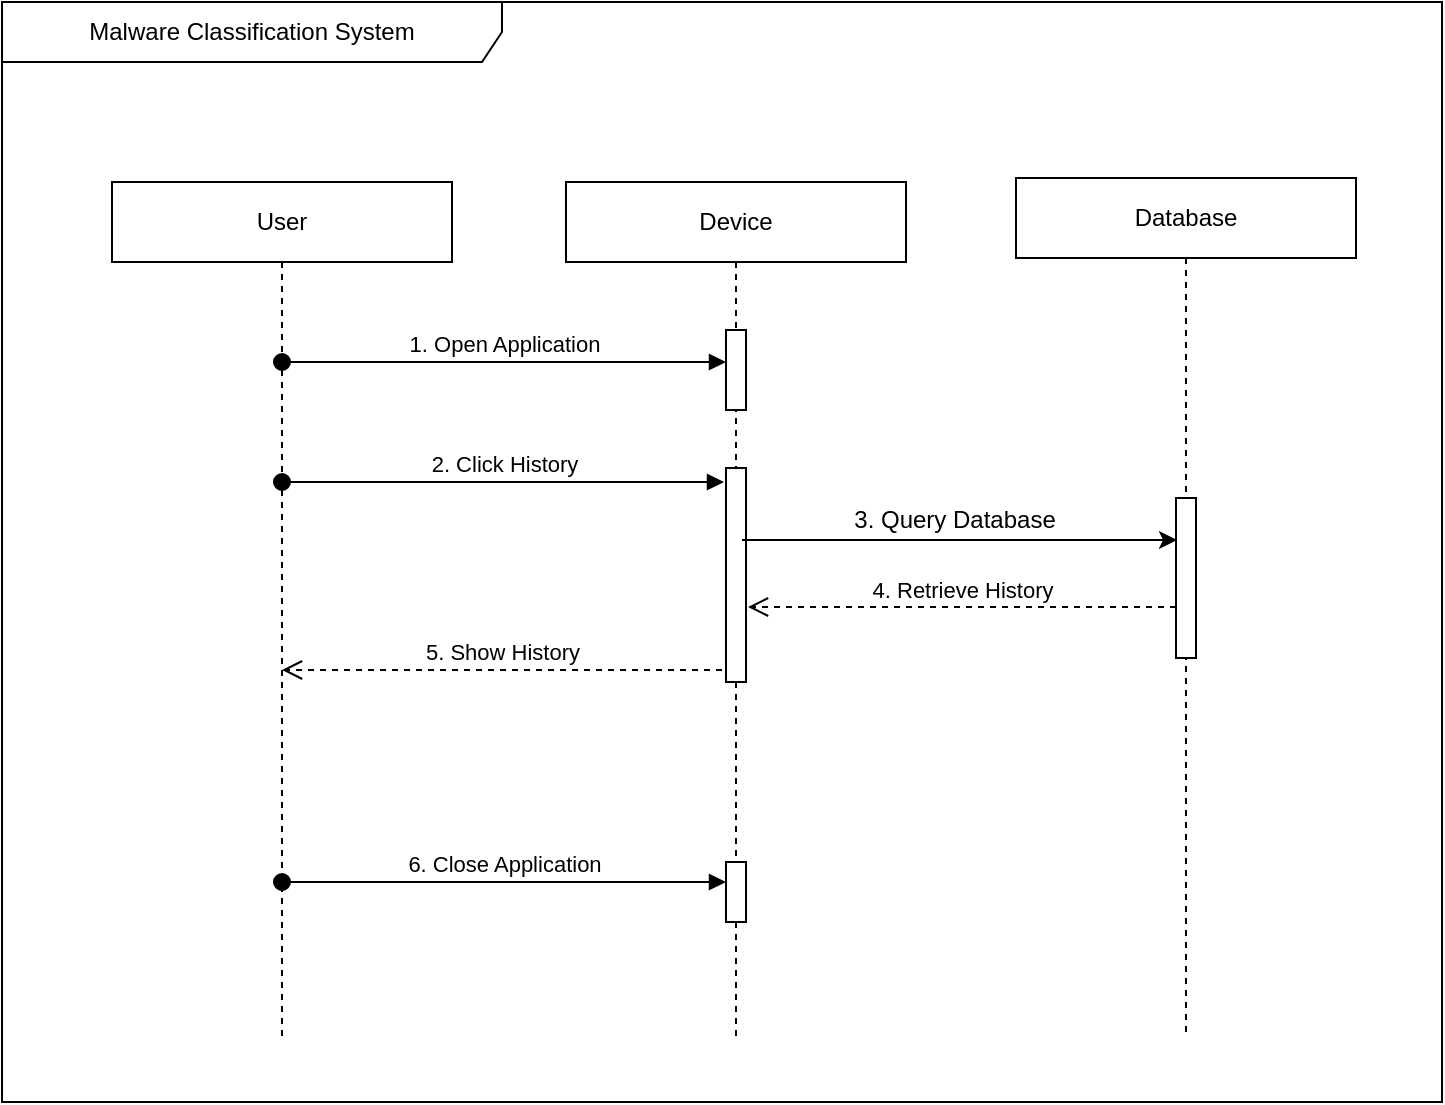 <mxfile version="22.1.7" type="google">
  <diagram name="Page-1" id="2YBvvXClWsGukQMizWep">
    <mxGraphModel grid="1" page="1" gridSize="10" guides="1" tooltips="1" connect="1" arrows="1" fold="1" pageScale="1" pageWidth="850" pageHeight="1100" math="0" shadow="0">
      <root>
        <mxCell id="0" />
        <mxCell id="1" parent="0" />
        <mxCell id="aM9ryv3xv72pqoxQDRHE-1" value="User" style="shape=umlLifeline;perimeter=lifelinePerimeter;whiteSpace=wrap;html=1;container=0;dropTarget=0;collapsible=0;recursiveResize=0;outlineConnect=0;portConstraint=eastwest;newEdgeStyle={&quot;edgeStyle&quot;:&quot;elbowEdgeStyle&quot;,&quot;elbow&quot;:&quot;vertical&quot;,&quot;curved&quot;:0,&quot;rounded&quot;:0};" vertex="1" parent="1">
          <mxGeometry x="135" y="130" width="170" height="430" as="geometry" />
        </mxCell>
        <mxCell id="_NcEqx5RvNSgbIZXufr2-2" value="Device" style="shape=umlLifeline;perimeter=lifelinePerimeter;whiteSpace=wrap;html=1;container=0;dropTarget=0;collapsible=0;recursiveResize=0;outlineConnect=0;portConstraint=eastwest;newEdgeStyle={&quot;edgeStyle&quot;:&quot;elbowEdgeStyle&quot;,&quot;elbow&quot;:&quot;vertical&quot;,&quot;curved&quot;:0,&quot;rounded&quot;:0};" vertex="1" parent="1">
          <mxGeometry x="362" y="130" width="170" height="430" as="geometry" />
        </mxCell>
        <mxCell id="_NcEqx5RvNSgbIZXufr2-3" value="" style="html=1;points=[];perimeter=orthogonalPerimeter;outlineConnect=0;targetShapes=umlLifeline;portConstraint=eastwest;newEdgeStyle={&quot;edgeStyle&quot;:&quot;elbowEdgeStyle&quot;,&quot;elbow&quot;:&quot;vertical&quot;,&quot;curved&quot;:0,&quot;rounded&quot;:0};" vertex="1" parent="_NcEqx5RvNSgbIZXufr2-2">
          <mxGeometry x="80" y="74" width="10" height="40" as="geometry" />
        </mxCell>
        <mxCell id="_NcEqx5RvNSgbIZXufr2-4" value="1. Open Application" style="html=1;verticalAlign=bottom;startArrow=oval;endArrow=block;startSize=8;edgeStyle=elbowEdgeStyle;elbow=vertical;curved=0;rounded=0;" edge="1" parent="_NcEqx5RvNSgbIZXufr2-2">
          <mxGeometry relative="1" as="geometry">
            <mxPoint x="-142" y="90" as="sourcePoint" />
            <Array as="points" />
            <mxPoint x="80" y="90" as="targetPoint" />
          </mxGeometry>
        </mxCell>
        <mxCell id="_NcEqx5RvNSgbIZXufr2-8" value="" style="html=1;points=[];perimeter=orthogonalPerimeter;outlineConnect=0;targetShapes=umlLifeline;portConstraint=eastwest;newEdgeStyle={&quot;edgeStyle&quot;:&quot;elbowEdgeStyle&quot;,&quot;elbow&quot;:&quot;vertical&quot;,&quot;curved&quot;:0,&quot;rounded&quot;:0};" vertex="1" parent="_NcEqx5RvNSgbIZXufr2-2">
          <mxGeometry x="80" y="143" width="10" height="107" as="geometry" />
        </mxCell>
        <mxCell id="_NcEqx5RvNSgbIZXufr2-26" value="" style="html=1;points=[];perimeter=orthogonalPerimeter;outlineConnect=0;targetShapes=umlLifeline;portConstraint=eastwest;newEdgeStyle={&quot;edgeStyle&quot;:&quot;elbowEdgeStyle&quot;,&quot;elbow&quot;:&quot;vertical&quot;,&quot;curved&quot;:0,&quot;rounded&quot;:0};" vertex="1" parent="_NcEqx5RvNSgbIZXufr2-2">
          <mxGeometry x="80" y="340" width="10" height="30" as="geometry" />
        </mxCell>
        <mxCell id="_NcEqx5RvNSgbIZXufr2-9" value="2. Click History" style="html=1;verticalAlign=bottom;startArrow=oval;endArrow=block;startSize=8;edgeStyle=elbowEdgeStyle;elbow=vertical;curved=0;rounded=0;" edge="1" parent="1">
          <mxGeometry relative="1" as="geometry">
            <mxPoint x="220" y="280" as="sourcePoint" />
            <mxPoint x="441" y="280" as="targetPoint" />
          </mxGeometry>
        </mxCell>
        <mxCell id="_NcEqx5RvNSgbIZXufr2-12" value="5. Show History" style="html=1;verticalAlign=bottom;endArrow=open;dashed=1;endSize=8;edgeStyle=elbowEdgeStyle;elbow=vertical;curved=0;rounded=0;" edge="1" parent="1">
          <mxGeometry relative="1" as="geometry">
            <mxPoint x="440" y="374" as="sourcePoint" />
            <mxPoint x="220" y="374" as="targetPoint" />
          </mxGeometry>
        </mxCell>
        <mxCell id="_NcEqx5RvNSgbIZXufr2-27" value="6. Close Application" style="html=1;verticalAlign=bottom;startArrow=oval;endArrow=block;startSize=8;edgeStyle=elbowEdgeStyle;elbow=vertical;curved=0;rounded=0;" edge="1" parent="1" target="_NcEqx5RvNSgbIZXufr2-26">
          <mxGeometry relative="1" as="geometry">
            <mxPoint x="220" y="480" as="sourcePoint" />
            <mxPoint x="500" y="511" as="targetPoint" />
            <Array as="points">
              <mxPoint x="255" y="480" />
            </Array>
          </mxGeometry>
        </mxCell>
        <mxCell id="_NcEqx5RvNSgbIZXufr2-28" value="Malware Classification System" style="shape=umlFrame;whiteSpace=wrap;html=1;pointerEvents=0;width=250;height=30;" vertex="1" parent="1">
          <mxGeometry x="80" y="40" width="720" height="550" as="geometry" />
        </mxCell>
        <mxCell id="6XMBsPdUUt4wx-9Tlj5l-2" style="edgeStyle=orthogonalEdgeStyle;rounded=0;orthogonalLoop=1;jettySize=auto;html=1;exitX=0.5;exitY=1;exitDx=0;exitDy=0;" edge="1" parent="1">
          <mxGeometry relative="1" as="geometry">
            <mxPoint x="705" y="170" as="sourcePoint" />
            <mxPoint x="705" y="170" as="targetPoint" />
          </mxGeometry>
        </mxCell>
        <mxCell id="6XMBsPdUUt4wx-9Tlj5l-5" value="Database" style="shape=umlLifeline;perimeter=lifelinePerimeter;whiteSpace=wrap;html=1;container=0;dropTarget=0;collapsible=0;recursiveResize=0;outlineConnect=0;portConstraint=eastwest;newEdgeStyle={&quot;edgeStyle&quot;:&quot;elbowEdgeStyle&quot;,&quot;elbow&quot;:&quot;vertical&quot;,&quot;curved&quot;:0,&quot;rounded&quot;:0};" vertex="1" parent="1">
          <mxGeometry x="587" y="128" width="170" height="430" as="geometry" />
        </mxCell>
        <mxCell id="6XMBsPdUUt4wx-9Tlj5l-8" value="" style="html=1;points=[];perimeter=orthogonalPerimeter;outlineConnect=0;targetShapes=umlLifeline;portConstraint=eastwest;newEdgeStyle={&quot;edgeStyle&quot;:&quot;elbowEdgeStyle&quot;,&quot;elbow&quot;:&quot;vertical&quot;,&quot;curved&quot;:0,&quot;rounded&quot;:0};" vertex="1" parent="6XMBsPdUUt4wx-9Tlj5l-5">
          <mxGeometry x="80" y="160" width="10" height="80" as="geometry" />
        </mxCell>
        <mxCell id="6XMBsPdUUt4wx-9Tlj5l-15" value="" style="endArrow=classic;html=1;rounded=0;" edge="1" parent="1">
          <mxGeometry width="50" height="50" relative="1" as="geometry">
            <mxPoint x="450" y="309" as="sourcePoint" />
            <mxPoint x="667.5" y="309" as="targetPoint" />
            <Array as="points">
              <mxPoint x="606" y="309" />
            </Array>
          </mxGeometry>
        </mxCell>
        <mxCell id="6XMBsPdUUt4wx-9Tlj5l-16" value="3. Query Database" style="text;html=1;align=center;verticalAlign=middle;resizable=0;points=[];autosize=1;strokeColor=none;fillColor=none;" vertex="1" parent="1">
          <mxGeometry x="496" y="284" width="120" height="30" as="geometry" />
        </mxCell>
        <mxCell id="LVInQcv7V8ksKKJpcZ9p-1" value="4. Retrieve History" style="html=1;verticalAlign=bottom;endArrow=open;dashed=1;endSize=8;edgeStyle=elbowEdgeStyle;elbow=vertical;curved=0;rounded=0;" edge="1" parent="1" source="6XMBsPdUUt4wx-9Tlj5l-8">
          <mxGeometry relative="1" as="geometry">
            <mxPoint x="680" y="342.5" as="sourcePoint" />
            <mxPoint x="453" y="342.5" as="targetPoint" />
          </mxGeometry>
        </mxCell>
      </root>
    </mxGraphModel>
  </diagram>
</mxfile>
